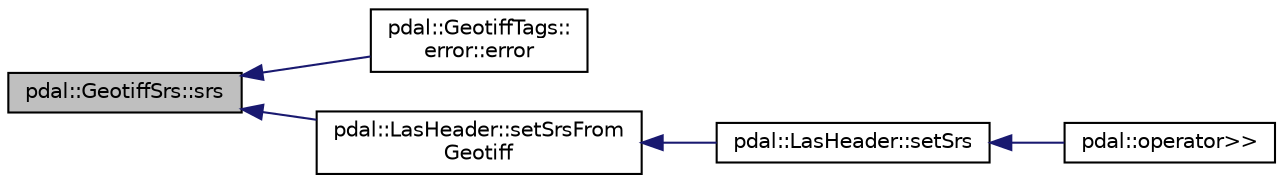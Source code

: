 digraph "pdal::GeotiffSrs::srs"
{
  edge [fontname="Helvetica",fontsize="10",labelfontname="Helvetica",labelfontsize="10"];
  node [fontname="Helvetica",fontsize="10",shape=record];
  rankdir="LR";
  Node1 [label="pdal::GeotiffSrs::srs",height=0.2,width=0.4,color="black", fillcolor="grey75", style="filled", fontcolor="black"];
  Node1 -> Node2 [dir="back",color="midnightblue",fontsize="10",style="solid",fontname="Helvetica"];
  Node2 [label="pdal::GeotiffTags::\lerror::error",height=0.2,width=0.4,color="black", fillcolor="white", style="filled",URL="$structpdal_1_1GeotiffTags_1_1error.html#a1e33bfdcb4c41c3d1f44483e819f2cf8"];
  Node1 -> Node3 [dir="back",color="midnightblue",fontsize="10",style="solid",fontname="Helvetica"];
  Node3 [label="pdal::LasHeader::setSrsFrom\lGeotiff",height=0.2,width=0.4,color="black", fillcolor="white", style="filled",URL="$classpdal_1_1LasHeader.html#a8b168184a6c0c2d223cc5ce4197bbebb"];
  Node3 -> Node4 [dir="back",color="midnightblue",fontsize="10",style="solid",fontname="Helvetica"];
  Node4 [label="pdal::LasHeader::setSrs",height=0.2,width=0.4,color="black", fillcolor="white", style="filled",URL="$classpdal_1_1LasHeader.html#a940d819d418dcd815466fe98f292dab5"];
  Node4 -> Node5 [dir="back",color="midnightblue",fontsize="10",style="solid",fontname="Helvetica"];
  Node5 [label="pdal::operator\>\>",height=0.2,width=0.4,color="black", fillcolor="white", style="filled",URL="$namespacepdal.html#a96d3d7266c452f1ea279b43b78dd43d1"];
}
